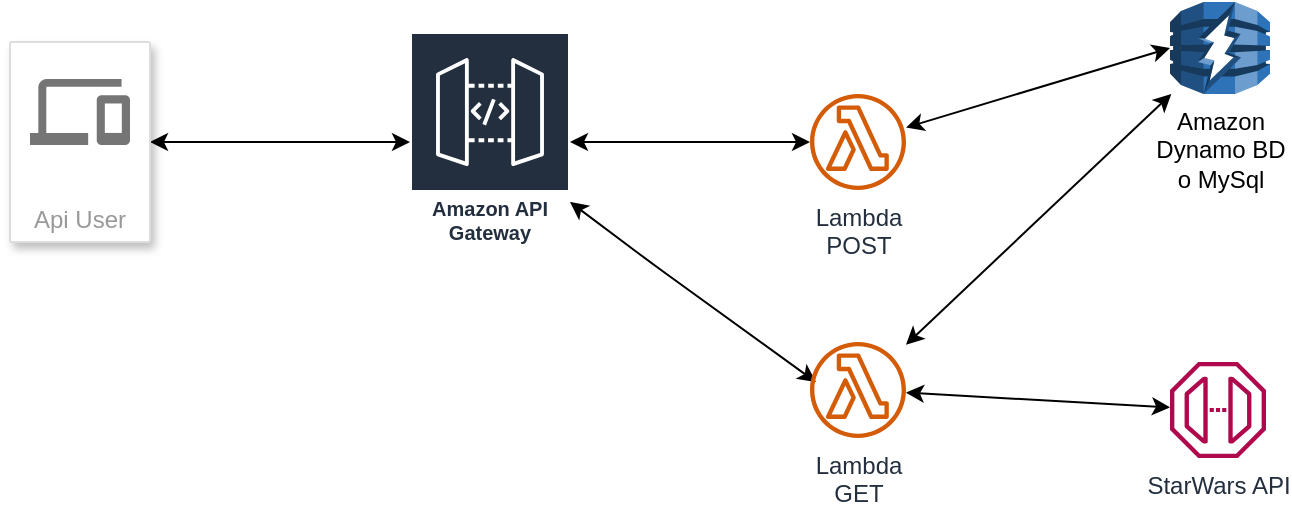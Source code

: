 <mxfile>
    <diagram id="7stElQwl8MAWZfJB2dZW" name="Page-1">
        <mxGraphModel dx="636" dy="403" grid="1" gridSize="10" guides="1" tooltips="1" connect="1" arrows="1" fold="1" page="1" pageScale="1" pageWidth="850" pageHeight="1100" math="0" shadow="0">
            <root>
                <mxCell id="0"/>
                <mxCell id="1" parent="0"/>
                <mxCell id="2" style="edgeStyle=none;html=1;startArrow=classic;startFill=1;" edge="1" parent="1" source="3" target="7">
                    <mxGeometry relative="1" as="geometry"/>
                </mxCell>
                <mxCell id="3" value="Api User" style="strokeColor=#dddddd;shadow=1;strokeWidth=1;rounded=1;absoluteArcSize=1;arcSize=2;labelPosition=center;verticalLabelPosition=middle;align=center;verticalAlign=bottom;spacingLeft=0;fontColor=#999999;fontSize=12;whiteSpace=wrap;spacingBottom=2;" vertex="1" parent="1">
                    <mxGeometry x="100" y="150" width="70" height="100" as="geometry"/>
                </mxCell>
                <mxCell id="4" value="" style="sketch=0;dashed=0;connectable=0;html=1;fillColor=#757575;strokeColor=none;shape=mxgraph.gcp2.desktop_and_mobile;part=1;" vertex="1" parent="3">
                    <mxGeometry x="0.5" width="50" height="33" relative="1" as="geometry">
                        <mxPoint x="-25" y="18.5" as="offset"/>
                    </mxGeometry>
                </mxCell>
                <mxCell id="5" style="edgeStyle=none;html=1;startArrow=classic;startFill=1;" edge="1" parent="1" source="7" target="9">
                    <mxGeometry relative="1" as="geometry"/>
                </mxCell>
                <mxCell id="6" style="edgeStyle=none;html=1;entryX=0.062;entryY=0.417;entryDx=0;entryDy=0;entryPerimeter=0;startArrow=classic;startFill=1;" edge="1" parent="1" source="7" target="11">
                    <mxGeometry relative="1" as="geometry">
                        <Array as="points">
                            <mxPoint x="420" y="260"/>
                        </Array>
                    </mxGeometry>
                </mxCell>
                <mxCell id="7" value="Amazon API Gateway" style="sketch=0;outlineConnect=0;fontColor=#232F3E;gradientColor=none;strokeColor=#ffffff;fillColor=#232F3E;dashed=0;verticalLabelPosition=middle;verticalAlign=bottom;align=center;html=1;whiteSpace=wrap;fontSize=10;fontStyle=1;spacing=3;shape=mxgraph.aws4.productIcon;prIcon=mxgraph.aws4.api_gateway;" vertex="1" parent="1">
                    <mxGeometry x="300" y="145" width="80" height="110" as="geometry"/>
                </mxCell>
                <mxCell id="8" style="edgeStyle=none;html=1;entryX=0;entryY=0.5;entryDx=0;entryDy=0;entryPerimeter=0;startArrow=classic;startFill=1;" edge="1" parent="1" source="9" target="14">
                    <mxGeometry relative="1" as="geometry"/>
                </mxCell>
                <mxCell id="9" value="Lambda &lt;br&gt;POST" style="sketch=0;outlineConnect=0;fontColor=#232F3E;gradientColor=none;fillColor=#D45B07;strokeColor=none;dashed=0;verticalLabelPosition=bottom;verticalAlign=top;align=center;html=1;fontSize=12;fontStyle=0;aspect=fixed;pointerEvents=1;shape=mxgraph.aws4.lambda_function;" vertex="1" parent="1">
                    <mxGeometry x="500" y="176" width="48" height="48" as="geometry"/>
                </mxCell>
                <mxCell id="10" style="edgeStyle=none;html=1;startArrow=classic;startFill=1;" edge="1" parent="1" source="11" target="14">
                    <mxGeometry relative="1" as="geometry"/>
                </mxCell>
                <mxCell id="11" value="Lambda &lt;br&gt;GET" style="sketch=0;outlineConnect=0;fontColor=#232F3E;gradientColor=none;fillColor=#D45B07;strokeColor=none;dashed=0;verticalLabelPosition=bottom;verticalAlign=top;align=center;html=1;fontSize=12;fontStyle=0;aspect=fixed;pointerEvents=1;shape=mxgraph.aws4.lambda_function;" vertex="1" parent="1">
                    <mxGeometry x="500" y="300" width="48" height="48" as="geometry"/>
                </mxCell>
                <mxCell id="12" style="edgeStyle=none;html=1;startArrow=classic;startFill=1;" edge="1" parent="1" source="13" target="11">
                    <mxGeometry relative="1" as="geometry"/>
                </mxCell>
                <mxCell id="13" value="StarWars API" style="sketch=0;outlineConnect=0;fontColor=#232F3E;gradientColor=none;fillColor=#B0084D;strokeColor=none;dashed=0;verticalLabelPosition=bottom;verticalAlign=top;align=center;html=1;fontSize=12;fontStyle=0;aspect=fixed;pointerEvents=1;shape=mxgraph.aws4.endpoint;" vertex="1" parent="1">
                    <mxGeometry x="680" y="310" width="48" height="48" as="geometry"/>
                </mxCell>
                <mxCell id="14" value="Amazon&lt;br&gt;Dynamo BD&lt;br&gt;o MySql" style="outlineConnect=0;dashed=0;verticalLabelPosition=bottom;verticalAlign=top;align=center;html=1;shape=mxgraph.aws3.db_accelerator;fillColor=#2E73B8;gradientColor=none;" vertex="1" parent="1">
                    <mxGeometry x="680" y="130" width="50" height="46" as="geometry"/>
                </mxCell>
            </root>
        </mxGraphModel>
    </diagram>
</mxfile>